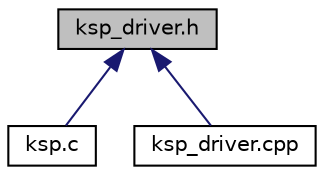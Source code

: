 digraph "ksp_driver.h"
{
  edge [fontname="Helvetica",fontsize="10",labelfontname="Helvetica",labelfontsize="10"];
  node [fontname="Helvetica",fontsize="10",shape=record];
  Node5 [label="ksp_driver.h",height=0.2,width=0.4,color="black", fillcolor="grey75", style="filled", fontcolor="black"];
  Node5 -> Node6 [dir="back",color="midnightblue",fontsize="10",style="solid",fontname="Helvetica"];
  Node6 [label="ksp.c",height=0.2,width=0.4,color="black", fillcolor="white", style="filled",URL="$ksp_8c.html"];
  Node5 -> Node7 [dir="back",color="midnightblue",fontsize="10",style="solid",fontname="Helvetica"];
  Node7 [label="ksp_driver.cpp",height=0.2,width=0.4,color="black", fillcolor="white", style="filled",URL="$ksp__driver_8cpp.html"];
}
